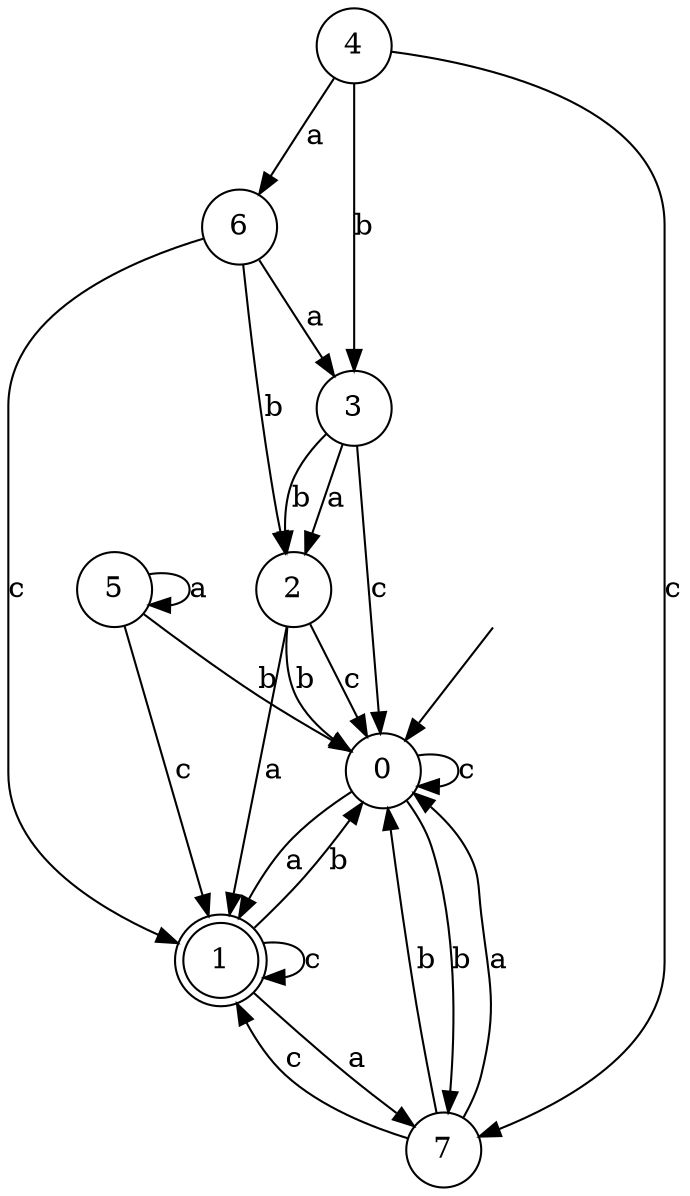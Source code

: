 digraph g {
__start [label=""shape=none]
	0[shape="circle" label="0"]
	1[shape="doublecircle" label="1"]
	2[shape="circle" label="2"]
	3[shape="circle" label="3"]
	4[shape="circle" label="4"]
	5[shape="circle" label="5"]
	6[shape="circle" label="6"]
	7[shape="circle" label="7"]
__start -> 0
	0->1 [label="a"]
	0->7 [label="b"]
	0->0 [label="c"]
	1->7 [label="a"]
	1->0 [label="b"]
	1->1 [label="c"]
	2->1 [label="a"]
	2->0 [label="b"]
	2->0 [label="c"]
	3->2 [label="a"]
	3->2 [label="b"]
	3->0 [label="c"]
	4->6 [label="a"]
	4->3 [label="b"]
	4->7 [label="c"]
	5->5 [label="a"]
	5->0 [label="b"]
	5->1 [label="c"]
	6->3 [label="a"]
	6->2 [label="b"]
	6->1 [label="c"]
	7->0 [label="a"]
	7->0 [label="b"]
	7->1 [label="c"]
}
